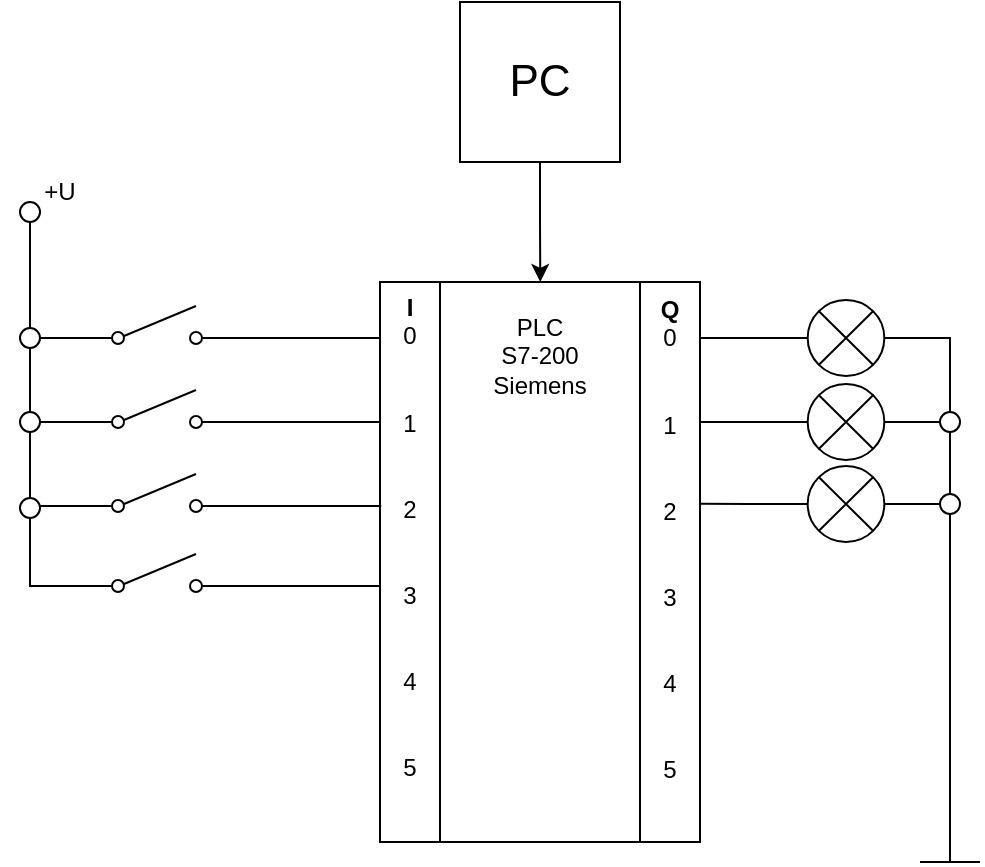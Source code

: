 <mxfile version="15.6.0" type="device"><diagram id="IBibKknA54R2A7pNBQEP" name="Stránka-1"><mxGraphModel dx="677" dy="378" grid="1" gridSize="10" guides="1" tooltips="1" connect="1" arrows="1" fold="1" page="1" pageScale="1" pageWidth="827" pageHeight="1169" math="0" shadow="0"><root><mxCell id="0"/><mxCell id="1" parent="0"/><mxCell id="Hw9ay-1djmvrUOmPVuDL-1" style="edgeStyle=orthogonalEdgeStyle;rounded=0;orthogonalLoop=1;jettySize=auto;html=1;exitX=1;exitY=0;exitDx=0;exitDy=0;entryX=0;entryY=0;entryDx=0;entryDy=0;endArrow=none;endFill=0;" edge="1" parent="1" source="Hw9ay-1djmvrUOmPVuDL-3" target="Hw9ay-1djmvrUOmPVuDL-5"><mxGeometry relative="1" as="geometry"><Array as="points"><mxPoint x="330" y="180"/><mxPoint x="330" y="180"/></Array></mxGeometry></mxCell><mxCell id="Hw9ay-1djmvrUOmPVuDL-2" style="edgeStyle=orthogonalEdgeStyle;rounded=0;orthogonalLoop=1;jettySize=auto;html=1;exitX=1;exitY=1;exitDx=0;exitDy=0;entryX=0;entryY=1;entryDx=0;entryDy=0;endArrow=none;endFill=0;" edge="1" parent="1" source="Hw9ay-1djmvrUOmPVuDL-3" target="Hw9ay-1djmvrUOmPVuDL-5"><mxGeometry relative="1" as="geometry"><Array as="points"><mxPoint x="330" y="460"/><mxPoint x="330" y="460"/></Array></mxGeometry></mxCell><mxCell id="Hw9ay-1djmvrUOmPVuDL-3" value="&lt;b&gt;I&lt;/b&gt;&lt;br&gt;0&lt;br&gt;&lt;br&gt;&lt;br&gt;1&lt;br&gt;&lt;br&gt;&lt;br&gt;2&lt;br&gt;&lt;br&gt;&lt;br&gt;3&lt;br&gt;&lt;br&gt;&lt;br&gt;4&lt;br&gt;&lt;br&gt;&lt;br&gt;5" style="rounded=0;whiteSpace=wrap;html=1;align=center;verticalAlign=top;spacing=1;" vertex="1" parent="1"><mxGeometry x="230" y="180" width="30" height="280" as="geometry"/></mxCell><mxCell id="Hw9ay-1djmvrUOmPVuDL-4" style="edgeStyle=orthogonalEdgeStyle;rounded=0;orthogonalLoop=1;jettySize=auto;html=1;endArrow=none;endFill=0;" edge="1" parent="1"><mxGeometry relative="1" as="geometry"><mxPoint x="530" y="470" as="targetPoint"/><mxPoint x="500" y="470" as="sourcePoint"/><Array as="points"><mxPoint x="520" y="470"/><mxPoint x="520" y="470"/></Array></mxGeometry></mxCell><mxCell id="Hw9ay-1djmvrUOmPVuDL-5" value="&lt;b&gt;Q&lt;/b&gt;&lt;br&gt;0&lt;br&gt;&lt;br&gt;&lt;br&gt;1&lt;br&gt;&lt;br&gt;&lt;br&gt;2&lt;br&gt;&lt;br&gt;&lt;br&gt;3&lt;br&gt;&lt;br&gt;&lt;br&gt;4&lt;br&gt;&lt;br&gt;&lt;br&gt;5" style="rounded=0;whiteSpace=wrap;html=1;align=center;horizontal=1;verticalAlign=top;" vertex="1" parent="1"><mxGeometry x="360" y="180" width="30" height="280" as="geometry"/></mxCell><mxCell id="Hw9ay-1djmvrUOmPVuDL-6" style="edgeStyle=orthogonalEdgeStyle;rounded=0;orthogonalLoop=1;jettySize=auto;html=1;exitX=0.5;exitY=0;exitDx=0;exitDy=0;entryX=0.5;entryY=1;entryDx=0;entryDy=0;endArrow=none;endFill=0;" edge="1" parent="1" source="Hw9ay-1djmvrUOmPVuDL-7" target="Hw9ay-1djmvrUOmPVuDL-8"><mxGeometry relative="1" as="geometry"/></mxCell><mxCell id="Hw9ay-1djmvrUOmPVuDL-7" value="" style="ellipse;whiteSpace=wrap;html=1;aspect=fixed;verticalAlign=top;" vertex="1" parent="1"><mxGeometry x="50" y="245" width="10" height="10" as="geometry"/></mxCell><mxCell id="Hw9ay-1djmvrUOmPVuDL-8" value="" style="ellipse;whiteSpace=wrap;html=1;aspect=fixed;verticalAlign=top;" vertex="1" parent="1"><mxGeometry x="50" y="203" width="10" height="10" as="geometry"/></mxCell><mxCell id="Hw9ay-1djmvrUOmPVuDL-9" style="edgeStyle=orthogonalEdgeStyle;rounded=0;orthogonalLoop=1;jettySize=auto;html=1;exitX=1;exitY=0.84;exitDx=0;exitDy=0;exitPerimeter=0;endArrow=none;endFill=0;entryX=0;entryY=0.1;entryDx=0;entryDy=0;entryPerimeter=0;" edge="1" parent="1" source="Hw9ay-1djmvrUOmPVuDL-11" target="Hw9ay-1djmvrUOmPVuDL-3"><mxGeometry relative="1" as="geometry"><mxPoint x="230" y="206" as="targetPoint"/><Array as="points"><mxPoint x="155" y="208"/></Array></mxGeometry></mxCell><mxCell id="Hw9ay-1djmvrUOmPVuDL-10" style="edgeStyle=orthogonalEdgeStyle;rounded=0;orthogonalLoop=1;jettySize=auto;html=1;exitX=0;exitY=0.84;exitDx=0;exitDy=0;exitPerimeter=0;entryX=1;entryY=0.5;entryDx=0;entryDy=0;endArrow=none;endFill=0;" edge="1" parent="1" source="Hw9ay-1djmvrUOmPVuDL-11" target="Hw9ay-1djmvrUOmPVuDL-8"><mxGeometry relative="1" as="geometry"/></mxCell><mxCell id="Hw9ay-1djmvrUOmPVuDL-11" value="" style="pointerEvents=1;verticalLabelPosition=bottom;shadow=0;dashed=0;align=center;html=1;verticalAlign=top;shape=mxgraph.electrical.electro-mechanical.simple_switch;" vertex="1" parent="1"><mxGeometry x="81" y="192" width="75" height="19" as="geometry"/></mxCell><mxCell id="Hw9ay-1djmvrUOmPVuDL-12" style="edgeStyle=orthogonalEdgeStyle;rounded=0;orthogonalLoop=1;jettySize=auto;html=1;exitX=0;exitY=0.84;exitDx=0;exitDy=0;exitPerimeter=0;entryX=1;entryY=0.5;entryDx=0;entryDy=0;endArrow=none;endFill=0;" edge="1" parent="1" source="Hw9ay-1djmvrUOmPVuDL-14" target="Hw9ay-1djmvrUOmPVuDL-7"><mxGeometry relative="1" as="geometry"/></mxCell><mxCell id="Hw9ay-1djmvrUOmPVuDL-13" style="edgeStyle=orthogonalEdgeStyle;rounded=0;orthogonalLoop=1;jettySize=auto;html=1;exitX=1;exitY=0.84;exitDx=0;exitDy=0;exitPerimeter=0;entryX=0;entryY=0.25;entryDx=0;entryDy=0;endArrow=none;endFill=0;" edge="1" parent="1" source="Hw9ay-1djmvrUOmPVuDL-14" target="Hw9ay-1djmvrUOmPVuDL-3"><mxGeometry relative="1" as="geometry"/></mxCell><mxCell id="Hw9ay-1djmvrUOmPVuDL-14" value="" style="pointerEvents=1;verticalLabelPosition=bottom;shadow=0;dashed=0;align=center;html=1;verticalAlign=top;shape=mxgraph.electrical.electro-mechanical.simple_switch;" vertex="1" parent="1"><mxGeometry x="81" y="234" width="75" height="19" as="geometry"/></mxCell><mxCell id="Hw9ay-1djmvrUOmPVuDL-15" style="edgeStyle=orthogonalEdgeStyle;rounded=0;orthogonalLoop=1;jettySize=auto;html=1;exitX=0.5;exitY=1;exitDx=0;exitDy=0;entryX=0.5;entryY=0;entryDx=0;entryDy=0;endArrow=none;endFill=0;" edge="1" parent="1" source="Hw9ay-1djmvrUOmPVuDL-16" target="Hw9ay-1djmvrUOmPVuDL-8"><mxGeometry relative="1" as="geometry"/></mxCell><mxCell id="Hw9ay-1djmvrUOmPVuDL-16" value="" style="ellipse;whiteSpace=wrap;html=1;aspect=fixed;verticalAlign=top;" vertex="1" parent="1"><mxGeometry x="50" y="140" width="10" height="10" as="geometry"/></mxCell><mxCell id="Hw9ay-1djmvrUOmPVuDL-17" value="+U" style="text;html=1;strokeColor=none;fillColor=none;align=center;verticalAlign=middle;whiteSpace=wrap;rounded=0;" vertex="1" parent="1"><mxGeometry x="40" y="120" width="60" height="30" as="geometry"/></mxCell><mxCell id="Hw9ay-1djmvrUOmPVuDL-18" style="edgeStyle=orthogonalEdgeStyle;rounded=0;orthogonalLoop=1;jettySize=auto;html=1;exitX=0.5;exitY=1;exitDx=0;exitDy=0;endArrow=classic;endFill=1;" edge="1" parent="1" source="Hw9ay-1djmvrUOmPVuDL-19"><mxGeometry relative="1" as="geometry"><mxPoint x="310.143" y="180" as="targetPoint"/></mxGeometry></mxCell><mxCell id="Hw9ay-1djmvrUOmPVuDL-19" value="&lt;font style=&quot;font-size: 22px&quot;&gt;PC&lt;/font&gt;" style="whiteSpace=wrap;html=1;aspect=fixed;verticalAlign=middle;" vertex="1" parent="1"><mxGeometry x="270" y="40" width="80" height="80" as="geometry"/></mxCell><mxCell id="Hw9ay-1djmvrUOmPVuDL-20" value="PLC&lt;br&gt;S7-200&lt;br&gt;Siemens" style="text;html=1;strokeColor=none;fillColor=none;align=center;verticalAlign=middle;whiteSpace=wrap;rounded=0;" vertex="1" parent="1"><mxGeometry x="280" y="202" width="60" height="30" as="geometry"/></mxCell><mxCell id="Hw9ay-1djmvrUOmPVuDL-21" style="edgeStyle=orthogonalEdgeStyle;rounded=0;orthogonalLoop=1;jettySize=auto;html=1;exitX=0;exitY=0.5;exitDx=0;exitDy=0;exitPerimeter=0;entryX=1.001;entryY=0.1;entryDx=0;entryDy=0;entryPerimeter=0;endArrow=none;endFill=0;" edge="1" parent="1" source="Hw9ay-1djmvrUOmPVuDL-23" target="Hw9ay-1djmvrUOmPVuDL-5"><mxGeometry relative="1" as="geometry"/></mxCell><mxCell id="Hw9ay-1djmvrUOmPVuDL-23" value="" style="pointerEvents=1;verticalLabelPosition=bottom;shadow=0;dashed=0;align=center;html=1;verticalAlign=top;shape=mxgraph.electrical.miscellaneous.light_bulb;" vertex="1" parent="1"><mxGeometry x="440" y="189" width="46" height="38" as="geometry"/></mxCell><mxCell id="Hw9ay-1djmvrUOmPVuDL-24" style="edgeStyle=orthogonalEdgeStyle;rounded=0;orthogonalLoop=1;jettySize=auto;html=1;exitX=0;exitY=0.5;exitDx=0;exitDy=0;exitPerimeter=0;entryX=1;entryY=0.25;entryDx=0;entryDy=0;endArrow=none;endFill=0;" edge="1" parent="1" source="Hw9ay-1djmvrUOmPVuDL-26" target="Hw9ay-1djmvrUOmPVuDL-5"><mxGeometry relative="1" as="geometry"/></mxCell><mxCell id="Hw9ay-1djmvrUOmPVuDL-25" style="edgeStyle=orthogonalEdgeStyle;rounded=0;orthogonalLoop=1;jettySize=auto;html=1;exitX=1;exitY=0.5;exitDx=0;exitDy=0;exitPerimeter=0;entryX=0;entryY=0.5;entryDx=0;entryDy=0;endArrow=none;endFill=0;" edge="1" parent="1" source="Hw9ay-1djmvrUOmPVuDL-26" target="Hw9ay-1djmvrUOmPVuDL-33"><mxGeometry relative="1" as="geometry"/></mxCell><mxCell id="Hw9ay-1djmvrUOmPVuDL-26" value="" style="pointerEvents=1;verticalLabelPosition=bottom;shadow=0;dashed=0;align=center;html=1;verticalAlign=top;shape=mxgraph.electrical.miscellaneous.light_bulb;" vertex="1" parent="1"><mxGeometry x="440" y="231" width="46" height="38" as="geometry"/></mxCell><mxCell id="Hw9ay-1djmvrUOmPVuDL-27" style="edgeStyle=orthogonalEdgeStyle;rounded=0;orthogonalLoop=1;jettySize=auto;html=1;exitX=0;exitY=0.5;exitDx=0;exitDy=0;exitPerimeter=0;entryX=1.001;entryY=0.396;entryDx=0;entryDy=0;entryPerimeter=0;endArrow=none;endFill=0;" edge="1" parent="1" source="Hw9ay-1djmvrUOmPVuDL-29" target="Hw9ay-1djmvrUOmPVuDL-5"><mxGeometry relative="1" as="geometry"/></mxCell><mxCell id="Hw9ay-1djmvrUOmPVuDL-28" style="edgeStyle=orthogonalEdgeStyle;rounded=0;orthogonalLoop=1;jettySize=auto;html=1;exitX=1;exitY=0.5;exitDx=0;exitDy=0;exitPerimeter=0;entryX=0;entryY=0.5;entryDx=0;entryDy=0;endArrow=none;endFill=0;" edge="1" parent="1" source="Hw9ay-1djmvrUOmPVuDL-29" target="Hw9ay-1djmvrUOmPVuDL-35"><mxGeometry relative="1" as="geometry"/></mxCell><mxCell id="Hw9ay-1djmvrUOmPVuDL-29" value="" style="pointerEvents=1;verticalLabelPosition=bottom;shadow=0;dashed=0;align=center;html=1;verticalAlign=top;shape=mxgraph.electrical.miscellaneous.light_bulb;" vertex="1" parent="1"><mxGeometry x="440" y="272" width="46" height="38" as="geometry"/></mxCell><mxCell id="Hw9ay-1djmvrUOmPVuDL-30" style="edgeStyle=orthogonalEdgeStyle;rounded=0;orthogonalLoop=1;jettySize=auto;html=1;exitX=1;exitY=0.5;exitDx=0;exitDy=0;entryX=0.5;entryY=0;entryDx=0;entryDy=0;endArrow=none;endFill=0;exitPerimeter=0;" edge="1" parent="1" source="Hw9ay-1djmvrUOmPVuDL-23" target="Hw9ay-1djmvrUOmPVuDL-33"><mxGeometry relative="1" as="geometry"><mxPoint x="515" y="213" as="sourcePoint"/></mxGeometry></mxCell><mxCell id="Hw9ay-1djmvrUOmPVuDL-32" style="edgeStyle=orthogonalEdgeStyle;rounded=0;orthogonalLoop=1;jettySize=auto;html=1;exitX=0.5;exitY=1;exitDx=0;exitDy=0;entryX=0.5;entryY=0;entryDx=0;entryDy=0;endArrow=none;endFill=0;" edge="1" parent="1" source="Hw9ay-1djmvrUOmPVuDL-33" target="Hw9ay-1djmvrUOmPVuDL-35"><mxGeometry relative="1" as="geometry"/></mxCell><mxCell id="Hw9ay-1djmvrUOmPVuDL-33" value="" style="ellipse;whiteSpace=wrap;html=1;aspect=fixed;verticalAlign=top;" vertex="1" parent="1"><mxGeometry x="510" y="245" width="10" height="10" as="geometry"/></mxCell><mxCell id="Hw9ay-1djmvrUOmPVuDL-35" value="" style="ellipse;whiteSpace=wrap;html=1;aspect=fixed;verticalAlign=top;" vertex="1" parent="1"><mxGeometry x="510" y="286" width="10" height="10" as="geometry"/></mxCell><mxCell id="Hw9ay-1djmvrUOmPVuDL-40" value="" style="edgeStyle=orthogonalEdgeStyle;rounded=0;orthogonalLoop=1;jettySize=auto;html=1;exitX=0.5;exitY=1;exitDx=0;exitDy=0;endArrow=none;endFill=0;" edge="1" parent="1" source="Hw9ay-1djmvrUOmPVuDL-35"><mxGeometry relative="1" as="geometry"><mxPoint x="515" y="470" as="targetPoint"/><mxPoint x="515" y="296" as="sourcePoint"/></mxGeometry></mxCell><mxCell id="Hw9ay-1djmvrUOmPVuDL-45" style="edgeStyle=orthogonalEdgeStyle;rounded=0;orthogonalLoop=1;jettySize=auto;html=1;exitX=0;exitY=0.84;exitDx=0;exitDy=0;exitPerimeter=0;entryX=1;entryY=0.5;entryDx=0;entryDy=0;endArrow=none;endFill=0;" edge="1" parent="1" source="Hw9ay-1djmvrUOmPVuDL-41" target="Hw9ay-1djmvrUOmPVuDL-44"><mxGeometry relative="1" as="geometry"/></mxCell><mxCell id="Hw9ay-1djmvrUOmPVuDL-47" style="edgeStyle=orthogonalEdgeStyle;rounded=0;orthogonalLoop=1;jettySize=auto;html=1;exitX=1;exitY=0.84;exitDx=0;exitDy=0;exitPerimeter=0;entryX=0.021;entryY=0.4;entryDx=0;entryDy=0;entryPerimeter=0;endArrow=none;endFill=0;" edge="1" parent="1" source="Hw9ay-1djmvrUOmPVuDL-41" target="Hw9ay-1djmvrUOmPVuDL-3"><mxGeometry relative="1" as="geometry"/></mxCell><mxCell id="Hw9ay-1djmvrUOmPVuDL-41" value="" style="pointerEvents=1;verticalLabelPosition=bottom;shadow=0;dashed=0;align=center;html=1;verticalAlign=top;shape=mxgraph.electrical.electro-mechanical.simple_switch;" vertex="1" parent="1"><mxGeometry x="81" y="276" width="75" height="19" as="geometry"/></mxCell><mxCell id="Hw9ay-1djmvrUOmPVuDL-46" style="edgeStyle=orthogonalEdgeStyle;rounded=0;orthogonalLoop=1;jettySize=auto;html=1;exitX=0.5;exitY=0;exitDx=0;exitDy=0;entryX=0.5;entryY=1;entryDx=0;entryDy=0;endArrow=none;endFill=0;" edge="1" parent="1" source="Hw9ay-1djmvrUOmPVuDL-44" target="Hw9ay-1djmvrUOmPVuDL-7"><mxGeometry relative="1" as="geometry"/></mxCell><mxCell id="Hw9ay-1djmvrUOmPVuDL-49" style="edgeStyle=orthogonalEdgeStyle;rounded=0;orthogonalLoop=1;jettySize=auto;html=1;exitX=0.5;exitY=1;exitDx=0;exitDy=0;entryX=0;entryY=0.84;entryDx=0;entryDy=0;entryPerimeter=0;endArrow=none;endFill=0;" edge="1" parent="1" source="Hw9ay-1djmvrUOmPVuDL-44" target="Hw9ay-1djmvrUOmPVuDL-48"><mxGeometry relative="1" as="geometry"/></mxCell><mxCell id="Hw9ay-1djmvrUOmPVuDL-44" value="" style="ellipse;whiteSpace=wrap;html=1;aspect=fixed;verticalAlign=top;" vertex="1" parent="1"><mxGeometry x="50" y="288" width="10" height="10" as="geometry"/></mxCell><mxCell id="Hw9ay-1djmvrUOmPVuDL-50" style="edgeStyle=orthogonalEdgeStyle;rounded=0;orthogonalLoop=1;jettySize=auto;html=1;exitX=1;exitY=0.84;exitDx=0;exitDy=0;exitPerimeter=0;entryX=0.005;entryY=0.543;entryDx=0;entryDy=0;entryPerimeter=0;endArrow=none;endFill=0;" edge="1" parent="1" source="Hw9ay-1djmvrUOmPVuDL-48" target="Hw9ay-1djmvrUOmPVuDL-3"><mxGeometry relative="1" as="geometry"/></mxCell><mxCell id="Hw9ay-1djmvrUOmPVuDL-48" value="" style="pointerEvents=1;verticalLabelPosition=bottom;shadow=0;dashed=0;align=center;html=1;verticalAlign=top;shape=mxgraph.electrical.electro-mechanical.simple_switch;" vertex="1" parent="1"><mxGeometry x="81" y="316" width="75" height="19" as="geometry"/></mxCell></root></mxGraphModel></diagram></mxfile>